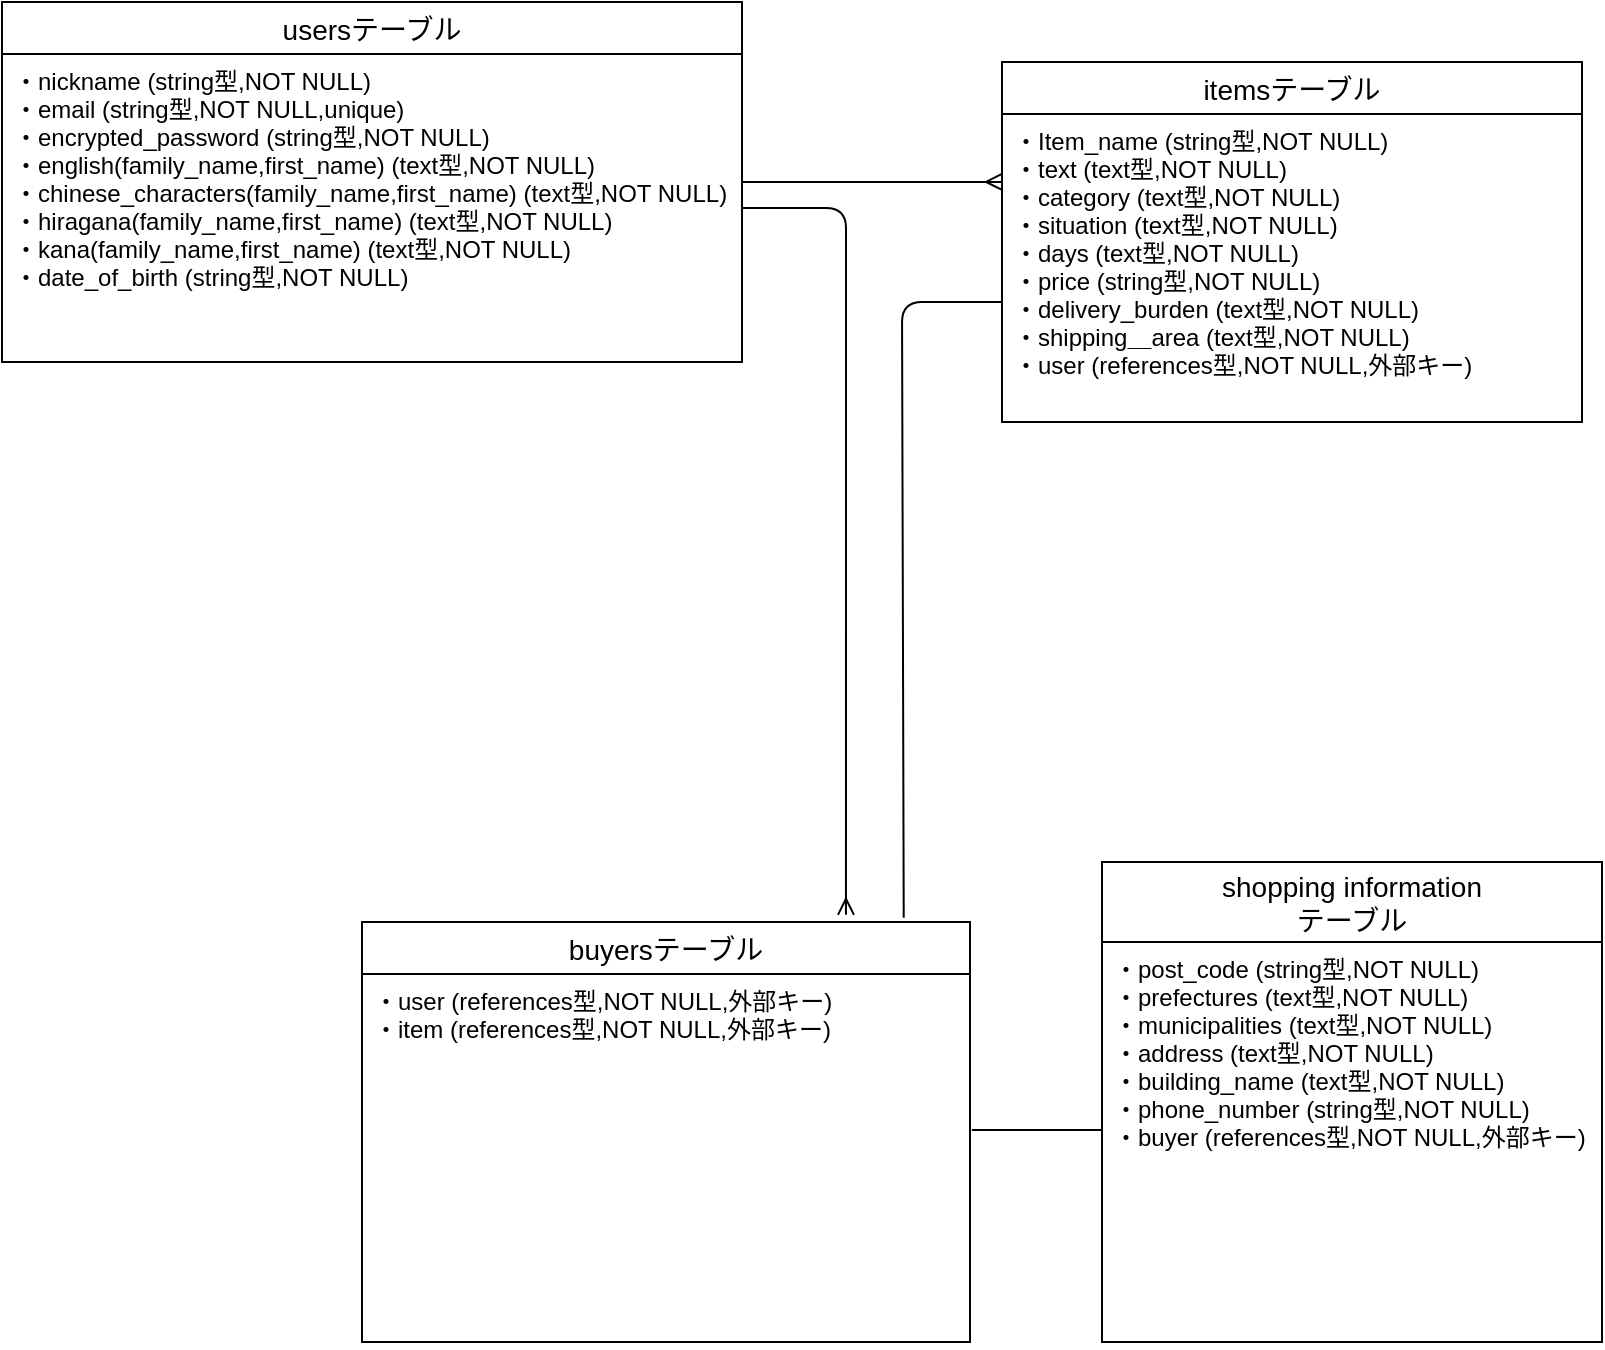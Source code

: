 <mxfile>
    <diagram id="aJafMAwTKldsOLy_IVD8" name="ページ1">
        <mxGraphModel dx="1138" dy="738" grid="1" gridSize="10" guides="1" tooltips="1" connect="1" arrows="1" fold="1" page="1" pageScale="1" pageWidth="827" pageHeight="1169" math="0" shadow="0">
            <root>
                <mxCell id="0"/>
                <mxCell id="1" parent="0"/>
                <mxCell id="10" value="usersテーブル" style="swimlane;fontStyle=0;childLayout=stackLayout;horizontal=1;startSize=26;horizontalStack=0;resizeParent=1;resizeParentMax=0;resizeLast=0;collapsible=1;marginBottom=0;align=center;fontSize=14;" vertex="1" parent="1">
                    <mxGeometry x="10" y="10" width="370" height="180" as="geometry"/>
                </mxCell>
                <mxCell id="11" value="・nickname (string型,NOT NULL)&#10;・email (string型,NOT NULL,unique)&#10;・encrypted_password (string型,NOT NULL)&#10;・english(family_name,first_name) (text型,NOT NULL)&#10;・chinese_characters(family_name,first_name) (text型,NOT NULL)&#10;・hiragana(family_name,first_name) (text型,NOT NULL)&#10;・kana(family_name,first_name) (text型,NOT NULL)&#10;・date_of_birth (string型,NOT NULL)&#10;" style="text;strokeColor=none;fillColor=none;spacingLeft=4;spacingRight=4;overflow=hidden;rotatable=0;points=[[0,0.5],[1,0.5]];portConstraint=eastwest;fontSize=12;" vertex="1" parent="10">
                    <mxGeometry y="26" width="370" height="154" as="geometry"/>
                </mxCell>
                <mxCell id="14" value="itemsテーブル" style="swimlane;fontStyle=0;childLayout=stackLayout;horizontal=1;startSize=26;horizontalStack=0;resizeParent=1;resizeParentMax=0;resizeLast=0;collapsible=1;marginBottom=0;align=center;fontSize=14;" vertex="1" parent="1">
                    <mxGeometry x="510" y="40" width="290" height="180" as="geometry"/>
                </mxCell>
                <mxCell id="15" value="・Item_name (string型,NOT NULL)&#10;・text (text型,NOT NULL)&#10;・category (text型,NOT NULL)&#10;・situation (text型,NOT NULL)&#10;・days (text型,NOT NULL)&#10;・price (string型,NOT NULL)&#10;・delivery_burden (text型,NOT NULL)&#10;・shipping＿area (text型,NOT NULL)&#10;・user (references型,NOT NULL,外部キー)&#10;" style="text;strokeColor=none;fillColor=none;spacingLeft=4;spacingRight=4;overflow=hidden;rotatable=0;points=[[0,0.5],[1,0.5]];portConstraint=eastwest;fontSize=12;" vertex="1" parent="14">
                    <mxGeometry y="26" width="290" height="154" as="geometry"/>
                </mxCell>
                <mxCell id="36" style="edgeStyle=none;html=1;exitX=0.891;exitY=-0.01;exitDx=0;exitDy=0;endArrow=none;endFill=0;exitPerimeter=0;entryX=0;entryY=0.61;entryDx=0;entryDy=0;entryPerimeter=0;" edge="1" parent="1" source="18" target="15">
                    <mxGeometry relative="1" as="geometry">
                        <mxPoint x="500" y="230" as="targetPoint"/>
                        <Array as="points">
                            <mxPoint x="460" y="160"/>
                        </Array>
                    </mxGeometry>
                </mxCell>
                <mxCell id="18" value="buyersテーブル" style="swimlane;fontStyle=0;childLayout=stackLayout;horizontal=1;startSize=26;horizontalStack=0;resizeParent=1;resizeParentMax=0;resizeLast=0;collapsible=1;marginBottom=0;align=center;fontSize=14;" vertex="1" parent="1">
                    <mxGeometry x="190" y="470" width="304" height="210" as="geometry"/>
                </mxCell>
                <mxCell id="20" value="・user (references型,NOT NULL,外部キー)&#10;・item (references型,NOT NULL,外部キー)" style="text;strokeColor=none;fillColor=none;spacingLeft=4;spacingRight=4;overflow=hidden;rotatable=0;points=[[0,0.5],[1,0.5]];portConstraint=eastwest;fontSize=12;" vertex="1" parent="18">
                    <mxGeometry y="26" width="304" height="184" as="geometry"/>
                </mxCell>
                <mxCell id="32" value="" style="edgeStyle=entityRelationEdgeStyle;fontSize=12;html=1;endArrow=ERmany;entryX=0;entryY=0.133;entryDx=0;entryDy=0;entryPerimeter=0;" edge="1" parent="1">
                    <mxGeometry width="100" height="100" relative="1" as="geometry">
                        <mxPoint x="380" y="100" as="sourcePoint"/>
                        <mxPoint x="510" y="99.99" as="targetPoint"/>
                    </mxGeometry>
                </mxCell>
                <mxCell id="46" style="edgeStyle=none;html=1;entryX=1.003;entryY=0.424;entryDx=0;entryDy=0;entryPerimeter=0;endArrow=none;endFill=0;" edge="1" parent="1" target="20">
                    <mxGeometry relative="1" as="geometry">
                        <mxPoint x="560" y="574" as="sourcePoint"/>
                    </mxGeometry>
                </mxCell>
                <mxCell id="52" value="shopping information&#10;テーブル" style="swimlane;fontStyle=0;childLayout=stackLayout;horizontal=1;startSize=40;horizontalStack=0;resizeParent=1;resizeParentMax=0;resizeLast=0;collapsible=1;marginBottom=0;align=center;fontSize=14;" vertex="1" parent="1">
                    <mxGeometry x="560" y="440" width="250" height="240" as="geometry"/>
                </mxCell>
                <mxCell id="55" value="・post_code (string型,NOT NULL)&#10;・prefectures (text型,NOT NULL)&#10;・municipalities (text型,NOT NULL)&#10;・address (text型,NOT NULL)&#10;・building_name (text型,NOT NULL)&#10;・phone_number (string型,NOT NULL)&#10;・buyer (references型,NOT NULL,外部キー)" style="text;strokeColor=none;fillColor=none;spacingLeft=4;spacingRight=4;overflow=hidden;rotatable=0;points=[[0,0.5],[1,0.5]];portConstraint=eastwest;fontSize=12;" vertex="1" parent="52">
                    <mxGeometry y="40" width="250" height="200" as="geometry"/>
                </mxCell>
                <mxCell id="59" style="edgeStyle=none;html=1;exitX=1;exitY=0.5;exitDx=0;exitDy=0;entryX=0.796;entryY=-0.017;entryDx=0;entryDy=0;entryPerimeter=0;endArrow=ERmany;endFill=0;" edge="1" parent="1" source="11" target="18">
                    <mxGeometry relative="1" as="geometry">
                        <Array as="points">
                            <mxPoint x="432" y="113"/>
                        </Array>
                    </mxGeometry>
                </mxCell>
            </root>
        </mxGraphModel>
    </diagram>
</mxfile>